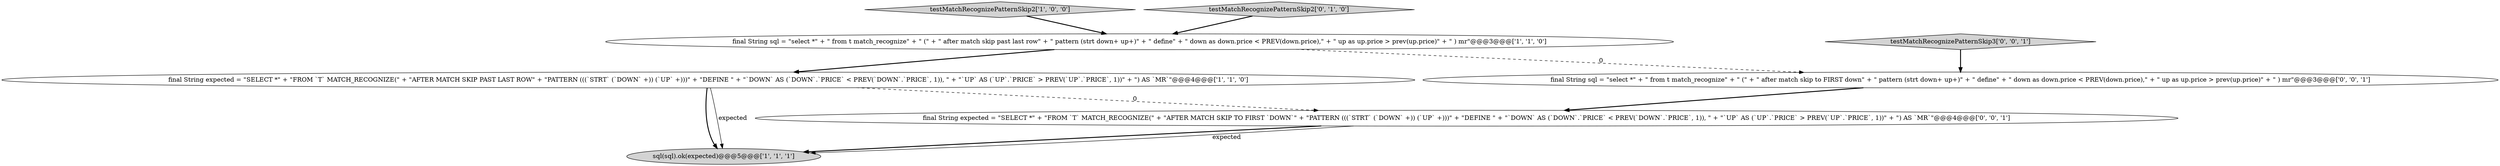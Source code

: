 digraph {
1 [style = filled, label = "testMatchRecognizePatternSkip2['1', '0', '0']", fillcolor = lightgray, shape = diamond image = "AAA0AAABBB1BBB"];
5 [style = filled, label = "final String sql = \"select *\" + \" from t match_recognize\" + \" (\" + \" after match skip to FIRST down\" + \" pattern (strt down+ up+)\" + \" define\" + \" down as down.price < PREV(down.price),\" + \" up as up.price > prev(up.price)\" + \" ) mr\"@@@3@@@['0', '0', '1']", fillcolor = white, shape = ellipse image = "AAA0AAABBB3BBB"];
2 [style = filled, label = "final String sql = \"select *\" + \" from t match_recognize\" + \" (\" + \" after match skip past last row\" + \" pattern (strt down+ up+)\" + \" define\" + \" down as down.price < PREV(down.price),\" + \" up as up.price > prev(up.price)\" + \" ) mr\"@@@3@@@['1', '1', '0']", fillcolor = white, shape = ellipse image = "AAA0AAABBB1BBB"];
3 [style = filled, label = "final String expected = \"SELECT *\" + \"FROM `T` MATCH_RECOGNIZE(\" + \"AFTER MATCH SKIP PAST LAST ROW\" + \"PATTERN (((`STRT` (`DOWN` +)) (`UP` +)))\" + \"DEFINE \" + \"`DOWN` AS (`DOWN`.`PRICE` < PREV(`DOWN`.`PRICE`, 1)), \" + \"`UP` AS (`UP`.`PRICE` > PREV(`UP`.`PRICE`, 1))\" + \") AS `MR`\"@@@4@@@['1', '1', '0']", fillcolor = white, shape = ellipse image = "AAA0AAABBB1BBB"];
7 [style = filled, label = "testMatchRecognizePatternSkip3['0', '0', '1']", fillcolor = lightgray, shape = diamond image = "AAA0AAABBB3BBB"];
0 [style = filled, label = "sql(sql).ok(expected)@@@5@@@['1', '1', '1']", fillcolor = lightgray, shape = ellipse image = "AAA0AAABBB1BBB"];
4 [style = filled, label = "testMatchRecognizePatternSkip2['0', '1', '0']", fillcolor = lightgray, shape = diamond image = "AAA0AAABBB2BBB"];
6 [style = filled, label = "final String expected = \"SELECT *\" + \"FROM `T` MATCH_RECOGNIZE(\" + \"AFTER MATCH SKIP TO FIRST `DOWN`\" + \"PATTERN (((`STRT` (`DOWN` +)) (`UP` +)))\" + \"DEFINE \" + \"`DOWN` AS (`DOWN`.`PRICE` < PREV(`DOWN`.`PRICE`, 1)), \" + \"`UP` AS (`UP`.`PRICE` > PREV(`UP`.`PRICE`, 1))\" + \") AS `MR`\"@@@4@@@['0', '0', '1']", fillcolor = white, shape = ellipse image = "AAA0AAABBB3BBB"];
2->5 [style = dashed, label="0"];
1->2 [style = bold, label=""];
7->5 [style = bold, label=""];
6->0 [style = bold, label=""];
6->0 [style = solid, label="expected"];
4->2 [style = bold, label=""];
3->6 [style = dashed, label="0"];
5->6 [style = bold, label=""];
3->0 [style = bold, label=""];
2->3 [style = bold, label=""];
3->0 [style = solid, label="expected"];
}
